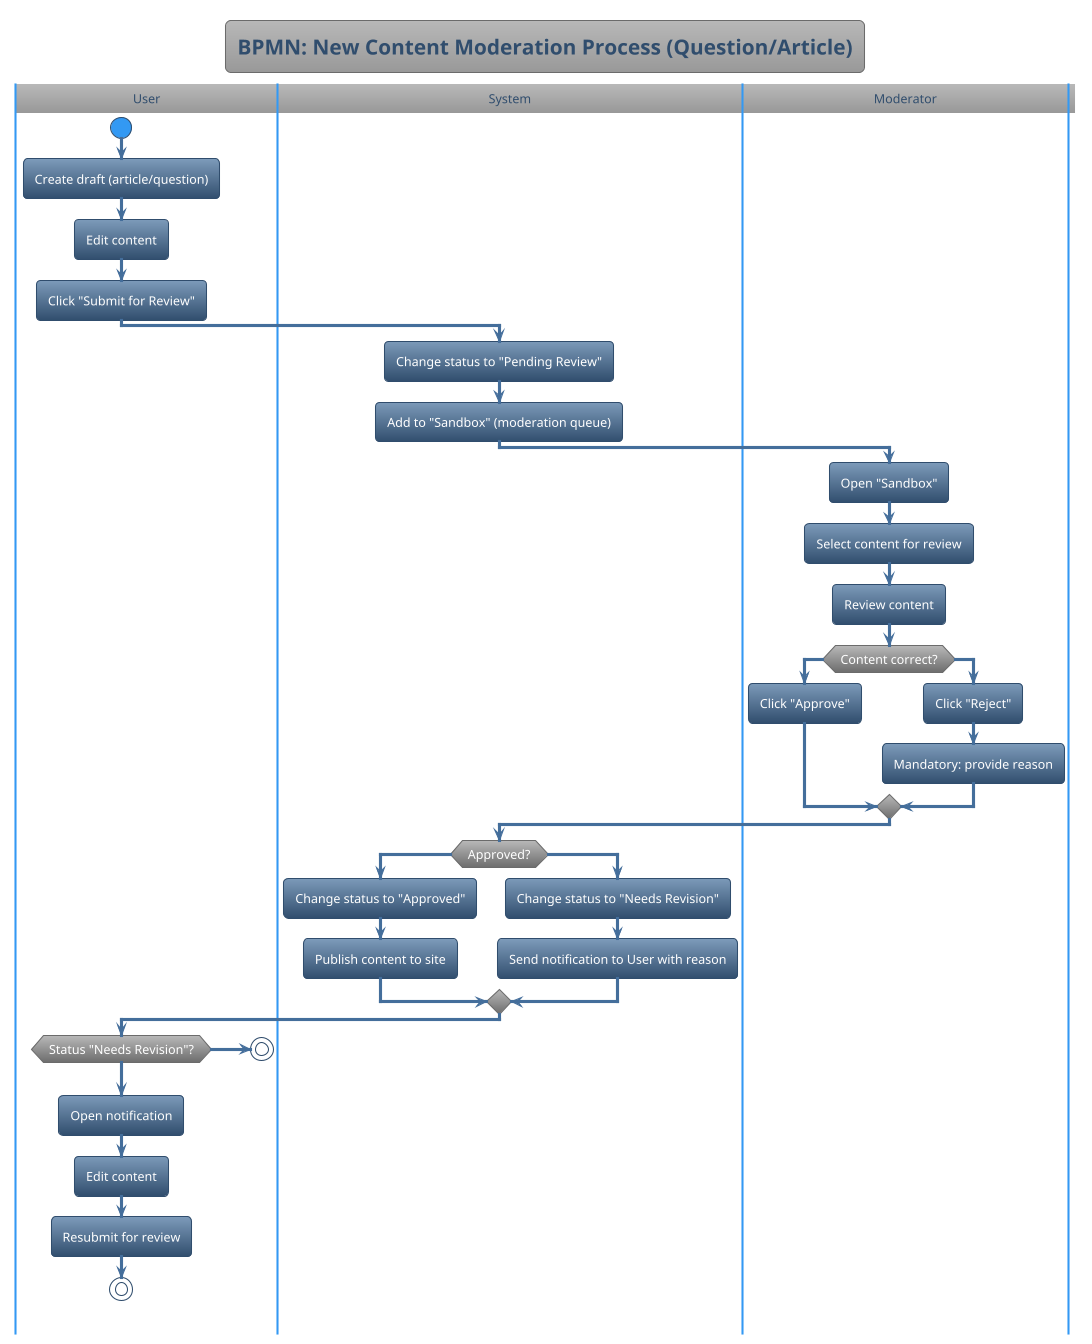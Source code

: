 @startuml
!theme spacelab

title "BPMN: New Content Moderation Process (Question/Article)"

|User|
start
:Create draft (article/question);
:Edit content;
:Click "Submit for Review";

|System|
:Change status to "Pending Review";
:Add to "Sandbox" (moderation queue);

|Moderator|
:Open "Sandbox";
:Select content for review;
:Review content;
if (Content correct?) then (Yes)
    :Click "Approve";
else (No)
    :Click "Reject";
    :Mandatory: provide reason;
endif

|System|
if (Approved?) then (Yes)
    :Change status to "Approved";
    :Publish content to site;
else (No)
    :Change status to "Needs Revision";
    :Send notification to User with reason;
endif

|User|
if (Status "Needs Revision"?) then (Yes)
    :Open notification;
    :Edit content;
    :Resubmit for review;
    stop
else (No)
    stop
endif
@enduml
